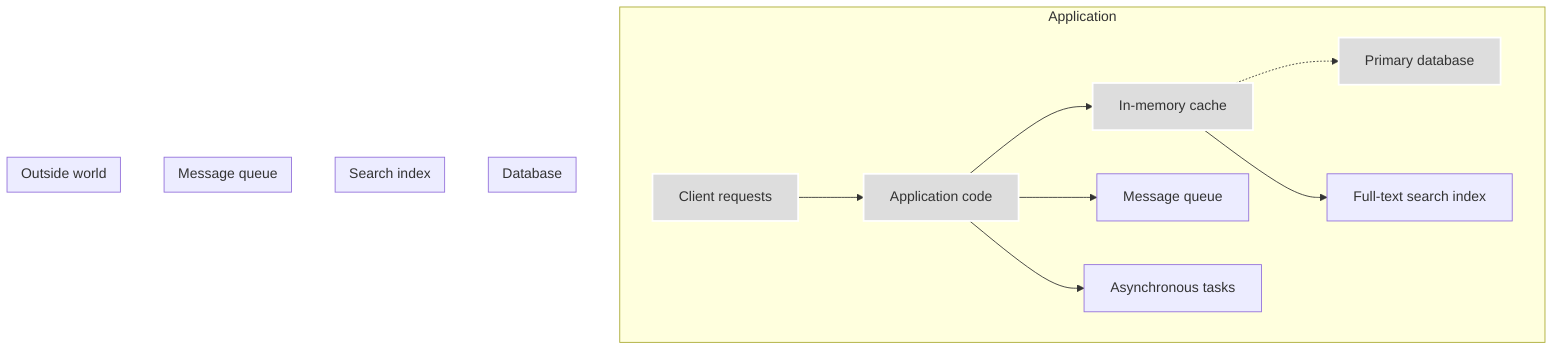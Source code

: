 graph TB
    subgraph "Application"
    A[Client requests] --> B[Application code]
    B --> C[In-memory cache]
    C -.-> D[Primary database]
    C --> E[Full-text search index]
    B --> F[Message queue]
    B --> G[Asynchronous tasks]
    end

    subgraph "Database"
    D
    end
    
    subgraph "Search index"
    E
    end
    
    subgraph "Message queue"
    F
    end
    
    subgraph "Outside world"
    G
    end
    
classDef grey fill:#ddd,stroke:#fff,stroke-width:2px;
class A,B,C,D grey